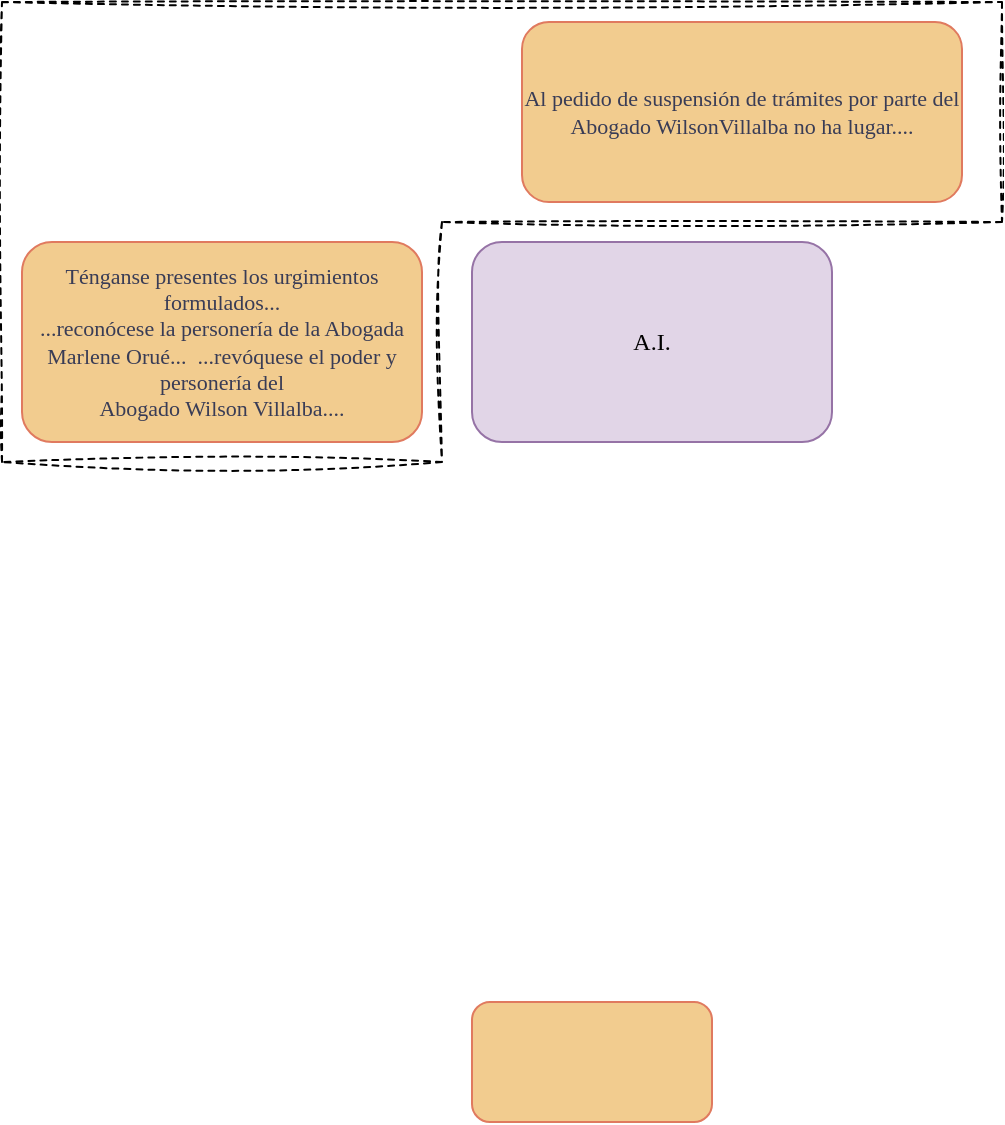 <mxfile version="21.6.6" type="github">
  <diagram name="Page-1" id="yzwAwO2GGAENzabZ1si4">
    <mxGraphModel dx="815" dy="1525" grid="1" gridSize="10" guides="1" tooltips="1" connect="1" arrows="1" fold="1" page="1" pageScale="1" pageWidth="850" pageHeight="1100" background="#ffffff" math="0" shadow="0">
      <root>
        <mxCell id="0" />
        <mxCell id="1" parent="0" />
        <mxCell id="VgCtbTdrBUMXDa6OoZRq-14" value="" style="shape=corner;whiteSpace=wrap;html=1;strokeColor=#000000;fontColor=#393C56;fillColor=#ffffff;dx=220;dy=110;dashed=1;sketch=1;curveFitting=1;jiggle=2;perimeterSpacing=1;" vertex="1" parent="1">
          <mxGeometry x="70" y="-30" width="500" height="230" as="geometry" />
        </mxCell>
        <mxCell id="VgCtbTdrBUMXDa6OoZRq-2" value="&lt;div style=&quot;font-size: 11px;&quot;&gt;Ténganse presentes los urgimientos formulados...&lt;/div&gt;...reconócese la personería de la Abogada Marlene Orué...&amp;nbsp; ...revóquese el poder y personería del&lt;br style=&quot;font-size: 11px;&quot;&gt;Abogado Wilson Villalba...." style="rounded=1;whiteSpace=wrap;html=1;strokeColor=#E07A5F;fontColor=#393C56;fillColor=#F2CC8F;fontFamily=CMU Serif;fontSize=11;" vertex="1" parent="1">
          <mxGeometry x="80" y="90" width="200" height="100" as="geometry" />
        </mxCell>
        <mxCell id="VgCtbTdrBUMXDa6OoZRq-3" value="Al pedido de suspensión de trámites por parte del Abogado WilsonVillalba no ha lugar.... " style="rounded=1;whiteSpace=wrap;html=1;strokeColor=#E07A5F;fontColor=#393C56;fillColor=#F2CC8F;fontFamily=CMU Serif;fontSource=%20%3Clink%20rel%3D%22stylesheet%22%20media%3D%22screen%22%20href%3D%22https%3A%2F%2Ffontlibrary.org%2F%2Fface%2Fcmu-serif%22%20type%3D%22text%2Fcss%22%2F%3E%20;fontSize=11;" vertex="1" parent="1">
          <mxGeometry x="330" y="-20" width="220" height="90" as="geometry" />
        </mxCell>
        <mxCell id="VgCtbTdrBUMXDa6OoZRq-6" value="" style="rounded=1;whiteSpace=wrap;html=1;strokeColor=#E07A5F;fontColor=#393C56;fillColor=#F2CC8F;" vertex="1" parent="1">
          <mxGeometry x="305" y="470" width="120" height="60" as="geometry" />
        </mxCell>
        <mxCell id="VgCtbTdrBUMXDa6OoZRq-7" value="A.I." style="rounded=1;whiteSpace=wrap;html=1;strokeColor=#9673a6;fillColor=#e1d5e7;fontFamily=CMU Serif;fontSource=%20%3Clink%20rel%3D%22stylesheet%22%20media%3D%22screen%22%20href%3D%22https%3A%2F%2Ffontlibrary.org%2F%2Fface%2Fcmu-serif%22%20type%3D%22text%2Fcss%22%2F%3E%20;" vertex="1" parent="1">
          <mxGeometry x="305" y="90" width="180" height="100" as="geometry" />
        </mxCell>
      </root>
    </mxGraphModel>
  </diagram>
</mxfile>
